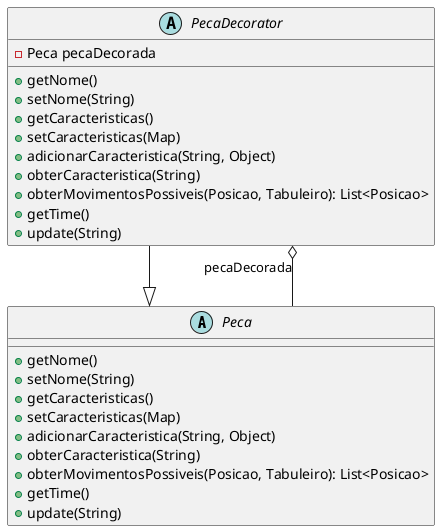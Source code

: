 @startuml
skinparam linetype ortho

abstract class Peca {
    + getNome()
    + setNome(String)
    + getCaracteristicas()
    + setCaracteristicas(Map)
    + adicionarCaracteristica(String, Object)
    + obterCaracteristica(String)
    + obterMovimentosPossiveis(Posicao, Tabuleiro): List<Posicao>
    + getTime()
    + update(String)
}

abstract class PecaDecorator {
    - Peca pecaDecorada
    + getNome()
    + setNome(String)
    + getCaracteristicas()
    + setCaracteristicas(Map)
    + adicionarCaracteristica(String, Object)
    + obterCaracteristica(String)
    + obterMovimentosPossiveis(Posicao, Tabuleiro): List<Posicao>
    + getTime()
    + update(String)
}

PecaDecorator --|> Peca
PecaDecorator o-- Peca : "pecaDecorada"

@enduml
